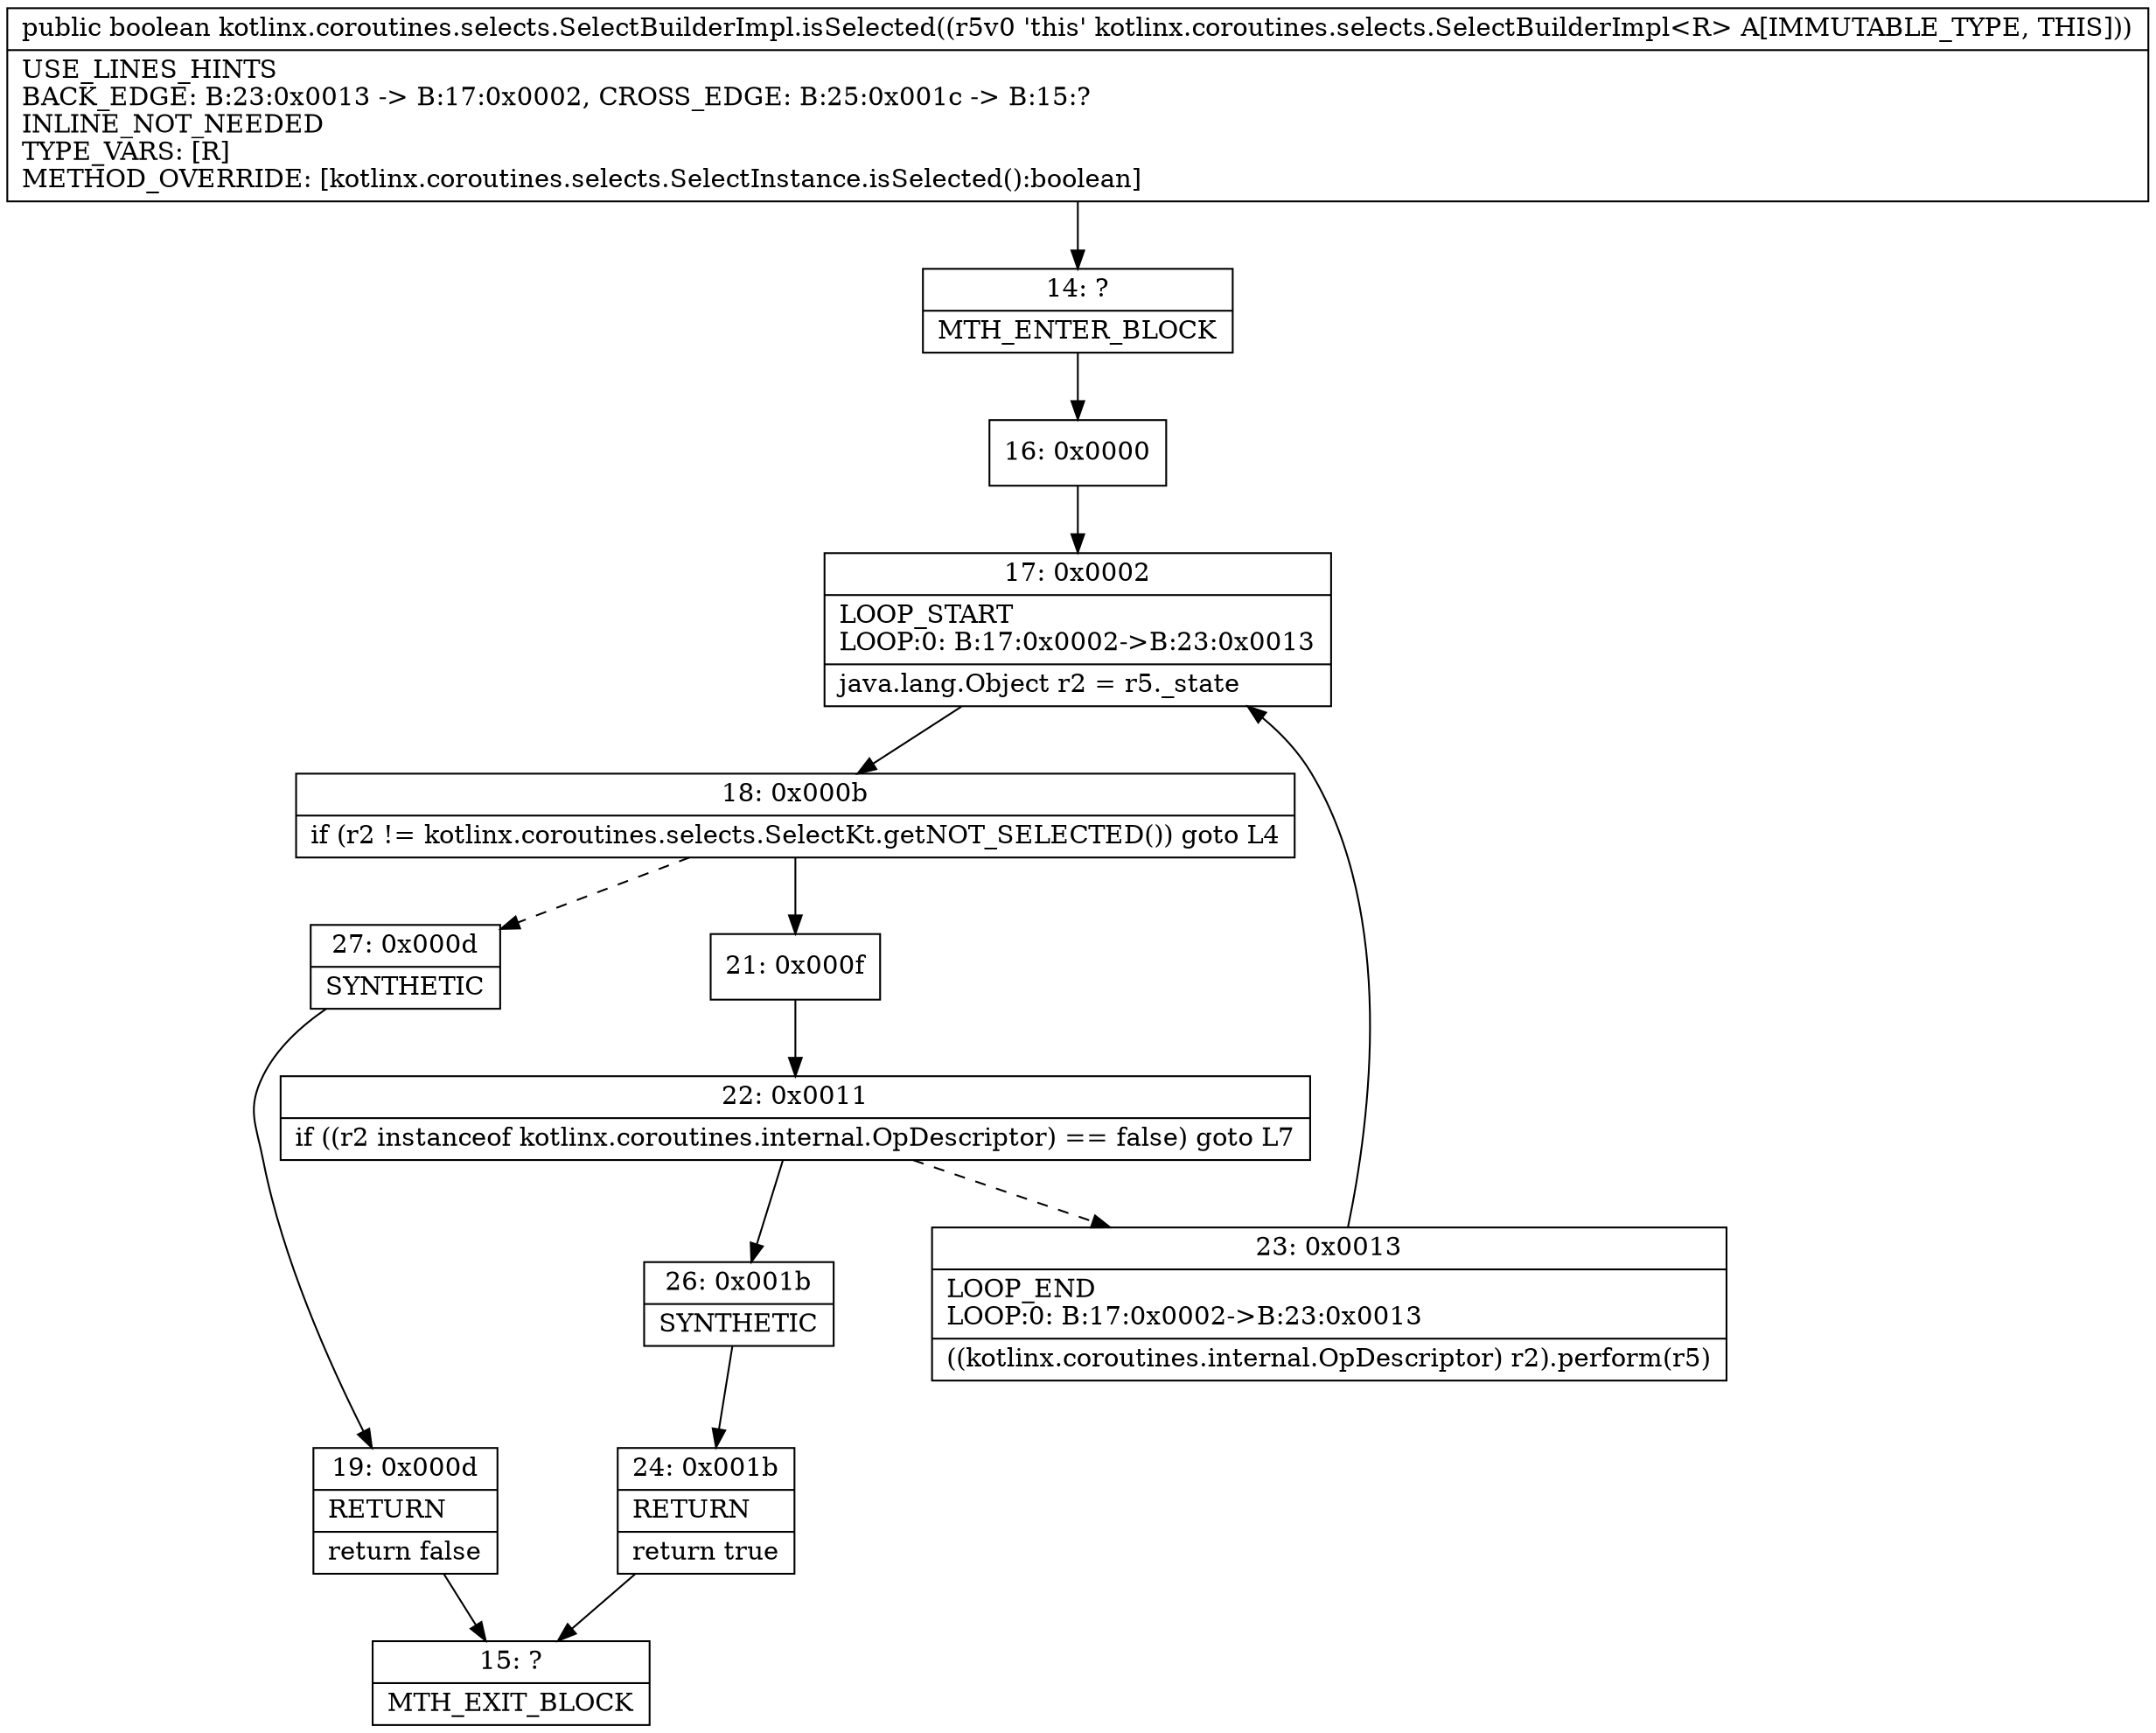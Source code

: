 digraph "CFG forkotlinx.coroutines.selects.SelectBuilderImpl.isSelected()Z" {
Node_14 [shape=record,label="{14\:\ ?|MTH_ENTER_BLOCK\l}"];
Node_16 [shape=record,label="{16\:\ 0x0000}"];
Node_17 [shape=record,label="{17\:\ 0x0002|LOOP_START\lLOOP:0: B:17:0x0002\-\>B:23:0x0013\l|java.lang.Object r2 = r5._state\l}"];
Node_18 [shape=record,label="{18\:\ 0x000b|if (r2 != kotlinx.coroutines.selects.SelectKt.getNOT_SELECTED()) goto L4\l}"];
Node_21 [shape=record,label="{21\:\ 0x000f}"];
Node_22 [shape=record,label="{22\:\ 0x0011|if ((r2 instanceof kotlinx.coroutines.internal.OpDescriptor) == false) goto L7\l}"];
Node_23 [shape=record,label="{23\:\ 0x0013|LOOP_END\lLOOP:0: B:17:0x0002\-\>B:23:0x0013\l|((kotlinx.coroutines.internal.OpDescriptor) r2).perform(r5)\l}"];
Node_26 [shape=record,label="{26\:\ 0x001b|SYNTHETIC\l}"];
Node_24 [shape=record,label="{24\:\ 0x001b|RETURN\l|return true\l}"];
Node_15 [shape=record,label="{15\:\ ?|MTH_EXIT_BLOCK\l}"];
Node_27 [shape=record,label="{27\:\ 0x000d|SYNTHETIC\l}"];
Node_19 [shape=record,label="{19\:\ 0x000d|RETURN\l|return false\l}"];
MethodNode[shape=record,label="{public boolean kotlinx.coroutines.selects.SelectBuilderImpl.isSelected((r5v0 'this' kotlinx.coroutines.selects.SelectBuilderImpl\<R\> A[IMMUTABLE_TYPE, THIS]))  | USE_LINES_HINTS\lBACK_EDGE: B:23:0x0013 \-\> B:17:0x0002, CROSS_EDGE: B:25:0x001c \-\> B:15:?\lINLINE_NOT_NEEDED\lTYPE_VARS: [R]\lMETHOD_OVERRIDE: [kotlinx.coroutines.selects.SelectInstance.isSelected():boolean]\l}"];
MethodNode -> Node_14;Node_14 -> Node_16;
Node_16 -> Node_17;
Node_17 -> Node_18;
Node_18 -> Node_21;
Node_18 -> Node_27[style=dashed];
Node_21 -> Node_22;
Node_22 -> Node_23[style=dashed];
Node_22 -> Node_26;
Node_23 -> Node_17;
Node_26 -> Node_24;
Node_24 -> Node_15;
Node_27 -> Node_19;
Node_19 -> Node_15;
}

